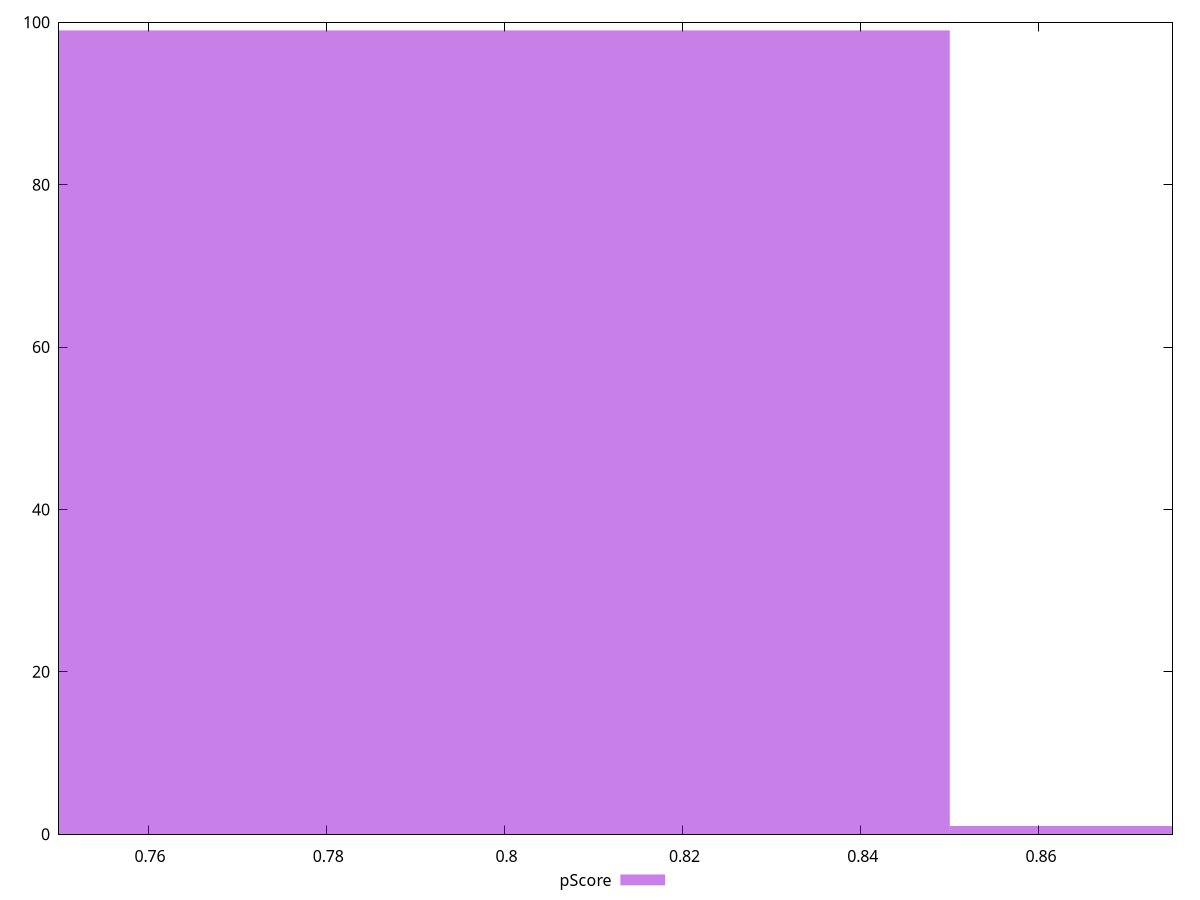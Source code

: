 reset

$pScore <<EOF
0.9 1
0.8 99
EOF

set key outside below
set boxwidth 0.1
set xrange [0.75:0.875]
set yrange [0:100]
set trange [0:100]
set style fill transparent solid 0.5 noborder
set terminal svg size 640, 490 enhanced background rgb 'white'
set output "report_00025_2021-02-22T21:38:55.199Z/uses-optimized-images/samples/pages+cached/pScore/histogram.svg"

plot $pScore title "pScore" with boxes

reset
